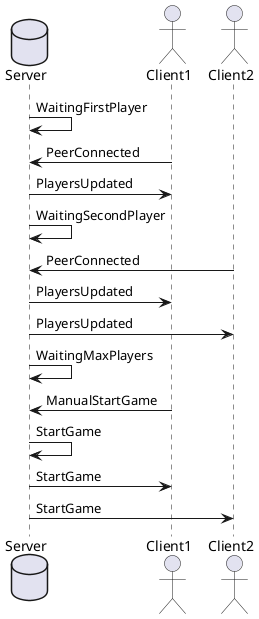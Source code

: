 @startuml Game

database Server
actor Client1
actor Client2

Server -> Server : WaitingFirstPlayer
Client1 -> Server : PeerConnected
Server -> Client1 : PlayersUpdated
Server -> Server : WaitingSecondPlayer
Client2 -> Server : PeerConnected
Server -> Client1 : PlayersUpdated
Server -> Client2 : PlayersUpdated
Server -> Server : WaitingMaxPlayers
Client1 -> Server : ManualStartGame
Server -> Server : StartGame
Server -> Client1 : StartGame
Server -> Client2 : StartGame

@enduml